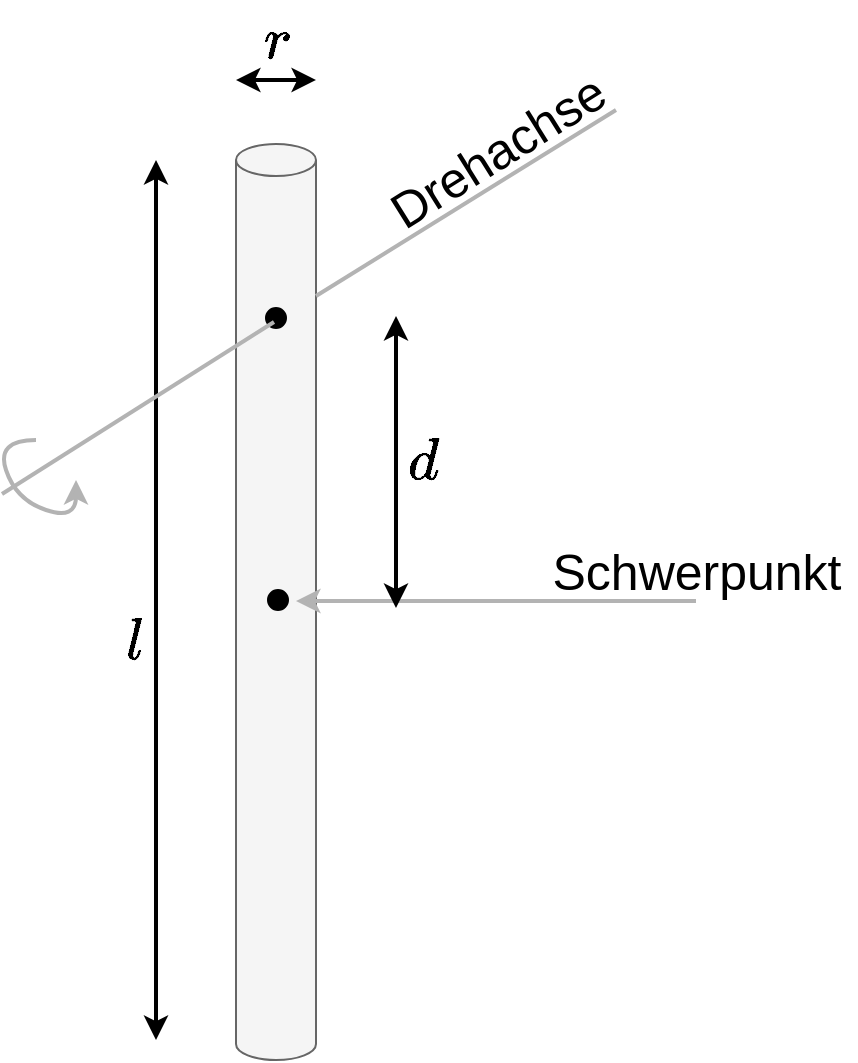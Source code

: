 <mxfile version="17.2.4" type="device"><diagram id="bnhlto0Bz4UkLk05fmjh" name="Seite-1"><mxGraphModel dx="1845" dy="665" grid="1" gridSize="10" guides="1" tooltips="1" connect="1" arrows="1" fold="1" page="1" pageScale="1" pageWidth="827" pageHeight="1169" math="1" shadow="0"><root><mxCell id="0"/><mxCell id="1" parent="0"/><mxCell id="zWEUOwLW6HE2psj-5-Vs-1" value="" style="shape=cylinder3;whiteSpace=wrap;html=1;boundedLbl=1;backgroundOutline=1;size=8;fillColor=#f5f5f5;fontColor=#333333;strokeColor=#666666;" vertex="1" parent="1"><mxGeometry x="80" y="192" width="40" height="458" as="geometry"/></mxCell><mxCell id="zWEUOwLW6HE2psj-5-Vs-2" value="" style="endArrow=classic;startArrow=classic;html=1;rounded=0;strokeWidth=2;" edge="1" parent="1"><mxGeometry width="50" height="50" relative="1" as="geometry"><mxPoint x="40" y="640" as="sourcePoint"/><mxPoint x="40" y="200" as="targetPoint"/></mxGeometry></mxCell><mxCell id="zWEUOwLW6HE2psj-5-Vs-3" value="" style="ellipse;whiteSpace=wrap;html=1;aspect=fixed;fillColor=#000000;" vertex="1" parent="1"><mxGeometry x="96" y="415" width="10" height="10" as="geometry"/></mxCell><mxCell id="zWEUOwLW6HE2psj-5-Vs-4" value="" style="ellipse;whiteSpace=wrap;html=1;aspect=fixed;fillColor=#000000;" vertex="1" parent="1"><mxGeometry x="95" y="274" width="10" height="10" as="geometry"/></mxCell><mxCell id="zWEUOwLW6HE2psj-5-Vs-6" value="$$l$$" style="text;html=1;resizable=0;autosize=1;align=center;verticalAlign=middle;points=[];fillColor=none;strokeColor=none;rounded=0;fontSize=25;" vertex="1" parent="1"><mxGeometry x="-11" y="420" width="80" height="40" as="geometry"/></mxCell><mxCell id="zWEUOwLW6HE2psj-5-Vs-7" value="$$d$$" style="text;html=1;resizable=0;autosize=1;align=center;verticalAlign=middle;points=[];fillColor=none;strokeColor=none;rounded=0;fontSize=25;" vertex="1" parent="1"><mxGeometry x="128" y="330" width="90" height="40" as="geometry"/></mxCell><mxCell id="zWEUOwLW6HE2psj-5-Vs-8" value="" style="endArrow=classic;startArrow=classic;html=1;rounded=0;strokeWidth=2;" edge="1" parent="1"><mxGeometry width="50" height="50" relative="1" as="geometry"><mxPoint x="120" y="160" as="sourcePoint"/><mxPoint x="80" y="160" as="targetPoint"/></mxGeometry></mxCell><mxCell id="zWEUOwLW6HE2psj-5-Vs-9" value="$$r$$" style="text;html=1;resizable=0;autosize=1;align=center;verticalAlign=middle;points=[];fillColor=none;strokeColor=none;rounded=0;fontSize=25;" vertex="1" parent="1"><mxGeometry x="60" y="120" width="80" height="40" as="geometry"/></mxCell><mxCell id="zWEUOwLW6HE2psj-5-Vs-10" value="" style="endArrow=classic;html=1;rounded=0;fontSize=25;strokeWidth=2;strokeColor=#B3B3B3;" edge="1" parent="1"><mxGeometry width="50" height="50" relative="1" as="geometry"><mxPoint x="310" y="420.5" as="sourcePoint"/><mxPoint x="110" y="420.5" as="targetPoint"/></mxGeometry></mxCell><mxCell id="zWEUOwLW6HE2psj-5-Vs-11" value="Schwerpunkt" style="text;html=1;resizable=0;autosize=1;align=center;verticalAlign=middle;points=[];fillColor=none;strokeColor=none;rounded=0;fontSize=25;" vertex="1" parent="1"><mxGeometry x="230" y="385" width="160" height="40" as="geometry"/></mxCell><mxCell id="zWEUOwLW6HE2psj-5-Vs-5" value="" style="endArrow=classic;startArrow=classic;html=1;rounded=0;strokeWidth=2;" edge="1" parent="1"><mxGeometry width="50" height="50" relative="1" as="geometry"><mxPoint x="160" y="424" as="sourcePoint"/><mxPoint x="160" y="278" as="targetPoint"/></mxGeometry></mxCell><mxCell id="zWEUOwLW6HE2psj-5-Vs-13" value="Drehachse" style="text;html=1;resizable=0;autosize=1;align=center;verticalAlign=middle;points=[];fillColor=none;strokeColor=none;rounded=0;fontSize=25;rotation=328;" vertex="1" parent="1"><mxGeometry x="140" y="175" width="140" height="40" as="geometry"/></mxCell><mxCell id="zWEUOwLW6HE2psj-5-Vs-14" value="" style="endArrow=none;html=1;rounded=0;fontSize=25;strokeColor=#B3B3B3;strokeWidth=2;" edge="1" parent="1"><mxGeometry width="50" height="50" relative="1" as="geometry"><mxPoint x="-37" y="367" as="sourcePoint"/><mxPoint x="99" y="281" as="targetPoint"/></mxGeometry></mxCell><mxCell id="zWEUOwLW6HE2psj-5-Vs-15" value="" style="endArrow=none;html=1;rounded=0;fontSize=25;strokeColor=#B3B3B3;strokeWidth=2;" edge="1" parent="1"><mxGeometry width="50" height="50" relative="1" as="geometry"><mxPoint x="120" y="268" as="sourcePoint"/><mxPoint x="270" y="175" as="targetPoint"/></mxGeometry></mxCell><mxCell id="zWEUOwLW6HE2psj-5-Vs-16" value="" style="endArrow=classic;html=1;fontSize=25;strokeColor=#B3B3B3;strokeWidth=2;curved=1;" edge="1" parent="1"><mxGeometry width="50" height="50" relative="1" as="geometry"><mxPoint x="-20" y="340" as="sourcePoint"/><mxPoint y="360" as="targetPoint"/><Array as="points"><mxPoint x="-40" y="340"/><mxPoint x="-30" y="370"/><mxPoint y="380"/></Array></mxGeometry></mxCell></root></mxGraphModel></diagram></mxfile>